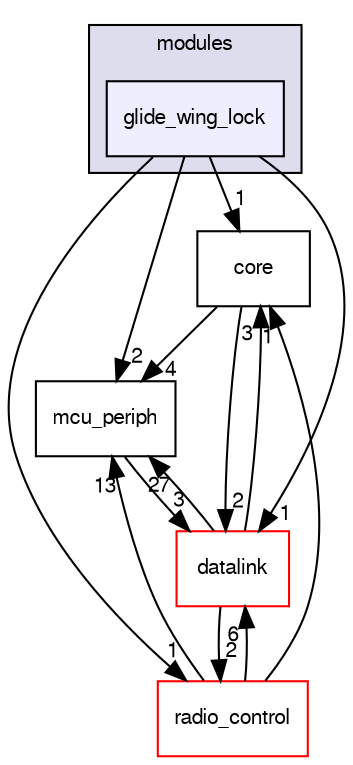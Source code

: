 digraph "sw/airborne/modules/glide_wing_lock" {
  compound=true
  node [ fontsize="10", fontname="FreeSans"];
  edge [ labelfontsize="10", labelfontname="FreeSans"];
  subgraph clusterdir_c2abcdd6ccb39c3582929c0e3f5651c2 {
    graph [ bgcolor="#ddddee", pencolor="black", label="modules" fontname="FreeSans", fontsize="10", URL="dir_c2abcdd6ccb39c3582929c0e3f5651c2.html"]
  dir_fc0ab19c3a6e052df412b06c0603facb [shape=box, label="glide_wing_lock", style="filled", fillcolor="#eeeeff", pencolor="black", URL="dir_fc0ab19c3a6e052df412b06c0603facb.html"];
  }
  dir_0e703de7e76e38c62de795c957434487 [shape=box label="core" URL="dir_0e703de7e76e38c62de795c957434487.html"];
  dir_f125d81e9dfef46cf6053f80e8884f7e [shape=box label="radio_control" fillcolor="white" style="filled" color="red" URL="dir_f125d81e9dfef46cf6053f80e8884f7e.html"];
  dir_1ca43f6a116d741d80fb1d0555a2b198 [shape=box label="mcu_periph" URL="dir_1ca43f6a116d741d80fb1d0555a2b198.html"];
  dir_164c7aa663179b26059278e7f36078da [shape=box label="datalink" fillcolor="white" style="filled" color="red" URL="dir_164c7aa663179b26059278e7f36078da.html"];
  dir_0e703de7e76e38c62de795c957434487->dir_1ca43f6a116d741d80fb1d0555a2b198 [headlabel="4", labeldistance=1.5 headhref="dir_000128_000107.html"];
  dir_0e703de7e76e38c62de795c957434487->dir_164c7aa663179b26059278e7f36078da [headlabel="2", labeldistance=1.5 headhref="dir_000128_000034.html"];
  dir_f125d81e9dfef46cf6053f80e8884f7e->dir_0e703de7e76e38c62de795c957434487 [headlabel="1", labeldistance=1.5 headhref="dir_000037_000128.html"];
  dir_f125d81e9dfef46cf6053f80e8884f7e->dir_1ca43f6a116d741d80fb1d0555a2b198 [headlabel="13", labeldistance=1.5 headhref="dir_000037_000107.html"];
  dir_f125d81e9dfef46cf6053f80e8884f7e->dir_164c7aa663179b26059278e7f36078da [headlabel="6", labeldistance=1.5 headhref="dir_000037_000034.html"];
  dir_1ca43f6a116d741d80fb1d0555a2b198->dir_164c7aa663179b26059278e7f36078da [headlabel="3", labeldistance=1.5 headhref="dir_000107_000034.html"];
  dir_164c7aa663179b26059278e7f36078da->dir_0e703de7e76e38c62de795c957434487 [headlabel="3", labeldistance=1.5 headhref="dir_000034_000128.html"];
  dir_164c7aa663179b26059278e7f36078da->dir_f125d81e9dfef46cf6053f80e8884f7e [headlabel="2", labeldistance=1.5 headhref="dir_000034_000037.html"];
  dir_164c7aa663179b26059278e7f36078da->dir_1ca43f6a116d741d80fb1d0555a2b198 [headlabel="27", labeldistance=1.5 headhref="dir_000034_000107.html"];
  dir_fc0ab19c3a6e052df412b06c0603facb->dir_0e703de7e76e38c62de795c957434487 [headlabel="1", labeldistance=1.5 headhref="dir_000149_000128.html"];
  dir_fc0ab19c3a6e052df412b06c0603facb->dir_f125d81e9dfef46cf6053f80e8884f7e [headlabel="1", labeldistance=1.5 headhref="dir_000149_000037.html"];
  dir_fc0ab19c3a6e052df412b06c0603facb->dir_1ca43f6a116d741d80fb1d0555a2b198 [headlabel="2", labeldistance=1.5 headhref="dir_000149_000107.html"];
  dir_fc0ab19c3a6e052df412b06c0603facb->dir_164c7aa663179b26059278e7f36078da [headlabel="1", labeldistance=1.5 headhref="dir_000149_000034.html"];
}
